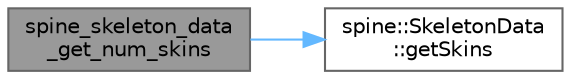 digraph "spine_skeleton_data_get_num_skins"
{
 // LATEX_PDF_SIZE
  bgcolor="transparent";
  edge [fontname=Helvetica,fontsize=10,labelfontname=Helvetica,labelfontsize=10];
  node [fontname=Helvetica,fontsize=10,shape=box,height=0.2,width=0.4];
  rankdir="LR";
  Node1 [id="Node000001",label="spine_skeleton_data\l_get_num_skins",height=0.2,width=0.4,color="gray40", fillcolor="grey60", style="filled", fontcolor="black",tooltip=" "];
  Node1 -> Node2 [id="edge1_Node000001_Node000002",color="steelblue1",style="solid",tooltip=" "];
  Node2 [id="Node000002",label="spine::SkeletonData\l::getSkins",height=0.2,width=0.4,color="grey40", fillcolor="white", style="filled",URL="$classspine_1_1_skeleton_data.html#a358afae8f7f9fc0ff1fd93c8e99fc2b2",tooltip="All skins, including the default skin."];
}
